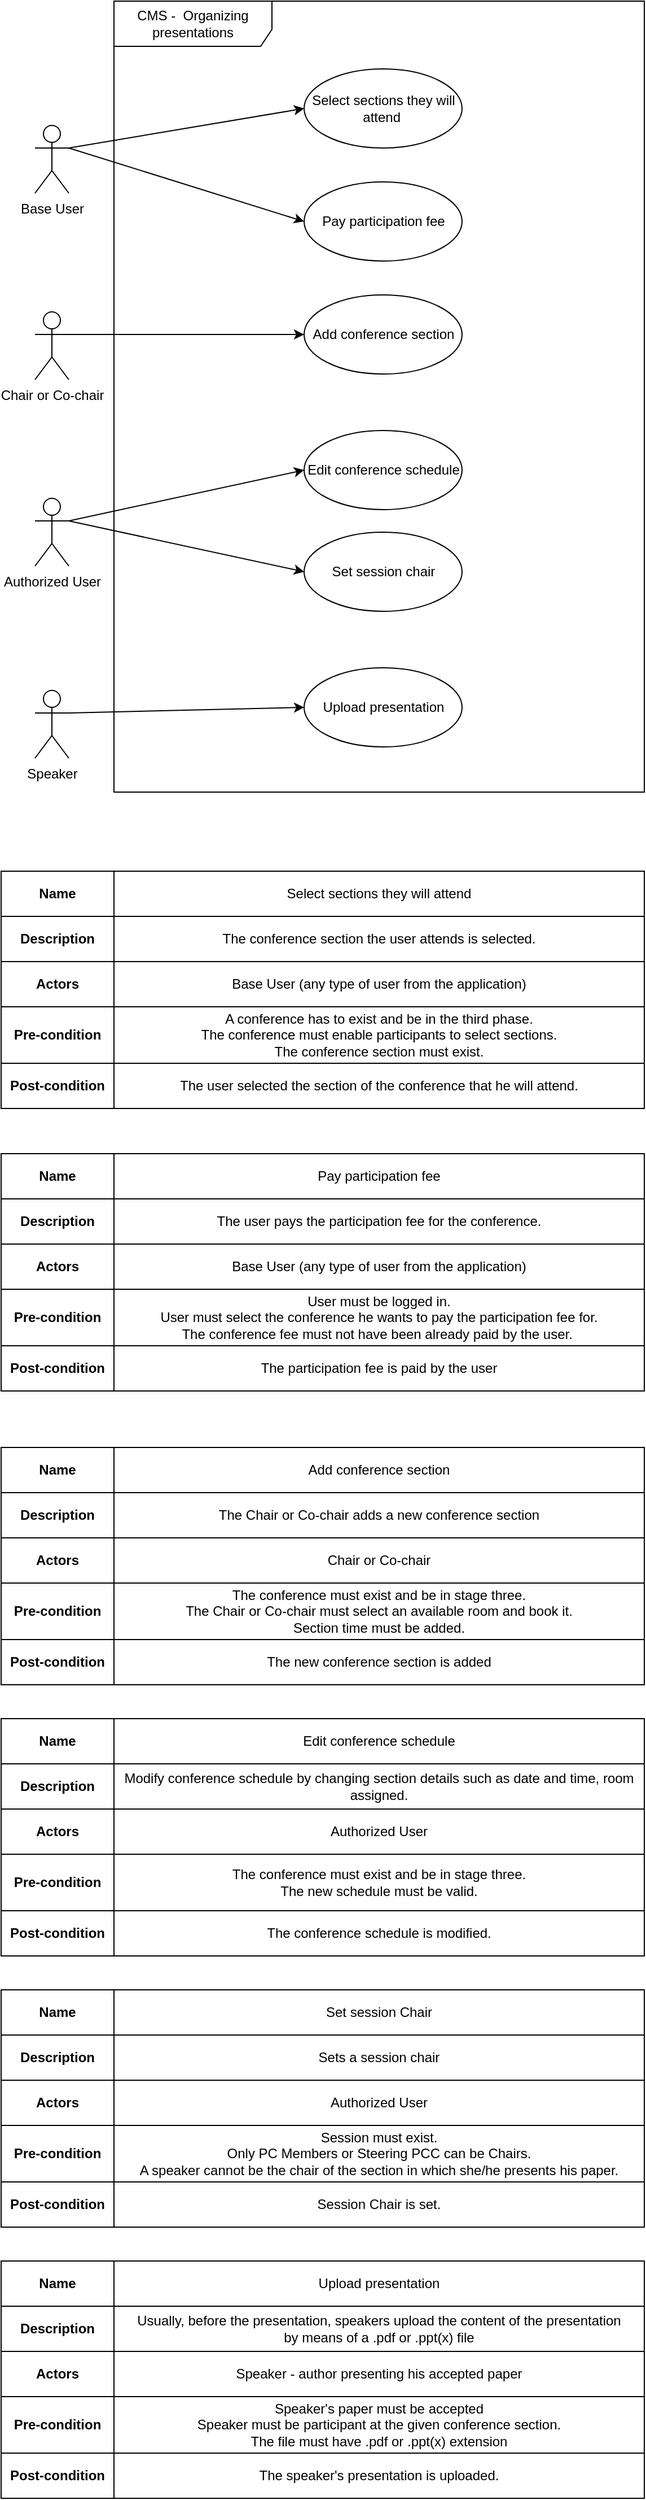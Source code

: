 <mxfile version="14.5.1" type="device"><diagram id="apaCJy_X6j8FmSxCzA0M" name="Page-1"><mxGraphModel dx="1186" dy="725" grid="1" gridSize="10" guides="1" tooltips="1" connect="1" arrows="1" fold="1" page="1" pageScale="1" pageWidth="827" pageHeight="1169" math="0" shadow="0"><root><mxCell id="0"/><mxCell id="1" parent="0"/><mxCell id="SudlK6vQpMLkBdywvfT6-1" value="CMS - &amp;nbsp;Organizing presentations" style="shape=umlFrame;whiteSpace=wrap;html=1;width=140;height=40;" parent="1" vertex="1"><mxGeometry x="120" y="30" width="470" height="700" as="geometry"/></mxCell><mxCell id="SudlK6vQpMLkBdywvfT6-2" value="Base User" style="shape=umlActor;verticalLabelPosition=bottom;verticalAlign=top;html=1;" parent="1" vertex="1"><mxGeometry x="50" y="140" width="30" height="60" as="geometry"/></mxCell><mxCell id="SudlK6vQpMLkBdywvfT6-3" value="Chair or Co-chair" style="shape=umlActor;verticalLabelPosition=bottom;verticalAlign=top;html=1;" parent="1" vertex="1"><mxGeometry x="50" y="305" width="30" height="60" as="geometry"/></mxCell><mxCell id="SudlK6vQpMLkBdywvfT6-4" value="Authorized User" style="shape=umlActor;verticalLabelPosition=bottom;verticalAlign=top;html=1;" parent="1" vertex="1"><mxGeometry x="50" y="470" width="30" height="60" as="geometry"/></mxCell><mxCell id="SudlK6vQpMLkBdywvfT6-5" value="Speaker" style="shape=umlActor;verticalLabelPosition=bottom;verticalAlign=top;html=1;" parent="1" vertex="1"><mxGeometry x="50" y="640" width="30" height="60" as="geometry"/></mxCell><mxCell id="SudlK6vQpMLkBdywvfT6-7" value="Select sections they will attend&amp;nbsp;" style="ellipse;whiteSpace=wrap;html=1;fillColor=#FFFFFF;strokeColor=#000000;" parent="1" vertex="1"><mxGeometry x="288.5" y="90" width="140" height="70" as="geometry"/></mxCell><mxCell id="SudlK6vQpMLkBdywvfT6-8" value="Pay participation fee" style="ellipse;whiteSpace=wrap;html=1;fillColor=#FFFFFF;strokeColor=#000000;" parent="1" vertex="1"><mxGeometry x="288.5" y="190" width="140" height="70" as="geometry"/></mxCell><mxCell id="SudlK6vQpMLkBdywvfT6-10" value="Add conference section" style="ellipse;whiteSpace=wrap;html=1;fillColor=#FFFFFF;strokeColor=#000000;" parent="1" vertex="1"><mxGeometry x="288.5" y="290" width="140" height="70" as="geometry"/></mxCell><mxCell id="SudlK6vQpMLkBdywvfT6-11" value="Edit conference schedule" style="ellipse;whiteSpace=wrap;html=1;fillColor=#FFFFFF;strokeColor=#000000;" parent="1" vertex="1"><mxGeometry x="288.5" y="410" width="140" height="70" as="geometry"/></mxCell><mxCell id="SudlK6vQpMLkBdywvfT6-13" value="Set session chair" style="ellipse;whiteSpace=wrap;html=1;fillColor=#FFFFFF;strokeColor=#000000;" parent="1" vertex="1"><mxGeometry x="288.5" y="500" width="140" height="70" as="geometry"/></mxCell><mxCell id="SudlK6vQpMLkBdywvfT6-14" value="Upload presentation" style="ellipse;whiteSpace=wrap;html=1;fillColor=#FFFFFF;strokeColor=#000000;" parent="1" vertex="1"><mxGeometry x="288.5" y="620" width="140" height="70" as="geometry"/></mxCell><mxCell id="SudlK6vQpMLkBdywvfT6-92" value="" style="endArrow=classic;html=1;exitX=1;exitY=0.333;exitDx=0;exitDy=0;exitPerimeter=0;entryX=0;entryY=0.5;entryDx=0;entryDy=0;" parent="1" source="SudlK6vQpMLkBdywvfT6-2" target="SudlK6vQpMLkBdywvfT6-7" edge="1"><mxGeometry width="50" height="50" relative="1" as="geometry"><mxPoint x="140" y="170" as="sourcePoint"/><mxPoint x="190" y="120" as="targetPoint"/></mxGeometry></mxCell><mxCell id="SudlK6vQpMLkBdywvfT6-93" value="" style="endArrow=classic;html=1;entryX=0;entryY=0.5;entryDx=0;entryDy=0;exitX=1;exitY=0.333;exitDx=0;exitDy=0;exitPerimeter=0;" parent="1" source="SudlK6vQpMLkBdywvfT6-2" target="SudlK6vQpMLkBdywvfT6-8" edge="1"><mxGeometry width="50" height="50" relative="1" as="geometry"><mxPoint x="80" y="160" as="sourcePoint"/><mxPoint x="200" y="130" as="targetPoint"/></mxGeometry></mxCell><mxCell id="SudlK6vQpMLkBdywvfT6-94" value="" style="endArrow=classic;html=1;entryX=0;entryY=0.5;entryDx=0;entryDy=0;exitX=1;exitY=0.333;exitDx=0;exitDy=0;exitPerimeter=0;" parent="1" source="SudlK6vQpMLkBdywvfT6-3" target="SudlK6vQpMLkBdywvfT6-10" edge="1"><mxGeometry width="50" height="50" relative="1" as="geometry"><mxPoint x="120" y="290" as="sourcePoint"/><mxPoint x="230" y="345" as="targetPoint"/></mxGeometry></mxCell><mxCell id="SudlK6vQpMLkBdywvfT6-95" value="" style="endArrow=classic;html=1;entryX=0;entryY=0.5;entryDx=0;entryDy=0;exitX=1;exitY=0.333;exitDx=0;exitDy=0;exitPerimeter=0;" parent="1" source="SudlK6vQpMLkBdywvfT6-4" target="SudlK6vQpMLkBdywvfT6-11" edge="1"><mxGeometry width="50" height="50" relative="1" as="geometry"><mxPoint x="100" y="180" as="sourcePoint"/><mxPoint x="210" y="235" as="targetPoint"/></mxGeometry></mxCell><mxCell id="SudlK6vQpMLkBdywvfT6-96" value="" style="endArrow=classic;html=1;entryX=0;entryY=0.5;entryDx=0;entryDy=0;exitX=1;exitY=0.333;exitDx=0;exitDy=0;exitPerimeter=0;" parent="1" source="SudlK6vQpMLkBdywvfT6-4" target="SudlK6vQpMLkBdywvfT6-13" edge="1"><mxGeometry width="50" height="50" relative="1" as="geometry"><mxPoint x="110" y="190" as="sourcePoint"/><mxPoint x="220" y="245" as="targetPoint"/></mxGeometry></mxCell><mxCell id="SudlK6vQpMLkBdywvfT6-97" value="" style="endArrow=classic;html=1;entryX=0;entryY=0.5;entryDx=0;entryDy=0;exitX=1;exitY=0.333;exitDx=0;exitDy=0;exitPerimeter=0;" parent="1" source="SudlK6vQpMLkBdywvfT6-5" target="SudlK6vQpMLkBdywvfT6-14" edge="1"><mxGeometry width="50" height="50" relative="1" as="geometry"><mxPoint x="120" y="200" as="sourcePoint"/><mxPoint x="230" y="255" as="targetPoint"/></mxGeometry></mxCell><mxCell id="SudlK6vQpMLkBdywvfT6-98" value="" style="shape=table;html=1;whiteSpace=wrap;startSize=0;container=1;collapsible=0;childLayout=tableLayout;" parent="1" vertex="1"><mxGeometry x="20" y="800" width="570" height="210" as="geometry"/></mxCell><mxCell id="SudlK6vQpMLkBdywvfT6-99" value="" style="shape=partialRectangle;html=1;whiteSpace=wrap;collapsible=0;dropTarget=0;pointerEvents=0;fillColor=none;top=0;left=0;bottom=0;right=0;points=[[0,0.5],[1,0.5]];portConstraint=eastwest;" parent="SudlK6vQpMLkBdywvfT6-98" vertex="1"><mxGeometry width="570" height="40" as="geometry"/></mxCell><mxCell id="SudlK6vQpMLkBdywvfT6-100" value="&lt;b&gt;Name&lt;/b&gt;" style="shape=partialRectangle;html=1;whiteSpace=wrap;connectable=0;overflow=hidden;fillColor=none;top=0;left=0;bottom=0;right=0;" parent="SudlK6vQpMLkBdywvfT6-99" vertex="1"><mxGeometry width="100" height="40" as="geometry"/></mxCell><mxCell id="SudlK6vQpMLkBdywvfT6-101" value="Select sections they will attend" style="shape=partialRectangle;html=1;whiteSpace=wrap;connectable=0;overflow=hidden;fillColor=none;top=0;left=0;bottom=0;right=0;" parent="SudlK6vQpMLkBdywvfT6-99" vertex="1"><mxGeometry x="100" width="470" height="40" as="geometry"/></mxCell><mxCell id="SudlK6vQpMLkBdywvfT6-102" value="" style="shape=partialRectangle;html=1;whiteSpace=wrap;collapsible=0;dropTarget=0;pointerEvents=0;fillColor=none;top=0;left=0;bottom=0;right=0;points=[[0,0.5],[1,0.5]];portConstraint=eastwest;" parent="SudlK6vQpMLkBdywvfT6-98" vertex="1"><mxGeometry y="40" width="570" height="40" as="geometry"/></mxCell><mxCell id="SudlK6vQpMLkBdywvfT6-103" value="&lt;b&gt;Description&lt;/b&gt;" style="shape=partialRectangle;html=1;whiteSpace=wrap;connectable=0;overflow=hidden;fillColor=none;top=0;left=0;bottom=0;right=0;" parent="SudlK6vQpMLkBdywvfT6-102" vertex="1"><mxGeometry width="100" height="40" as="geometry"/></mxCell><mxCell id="SudlK6vQpMLkBdywvfT6-104" value="The conference section the user attends is selected." style="shape=partialRectangle;html=1;whiteSpace=wrap;connectable=0;overflow=hidden;fillColor=none;top=0;left=0;bottom=0;right=0;" parent="SudlK6vQpMLkBdywvfT6-102" vertex="1"><mxGeometry x="100" width="470" height="40" as="geometry"/></mxCell><mxCell id="SudlK6vQpMLkBdywvfT6-105" value="" style="shape=partialRectangle;html=1;whiteSpace=wrap;collapsible=0;dropTarget=0;pointerEvents=0;fillColor=none;top=0;left=0;bottom=0;right=0;points=[[0,0.5],[1,0.5]];portConstraint=eastwest;" parent="SudlK6vQpMLkBdywvfT6-98" vertex="1"><mxGeometry y="80" width="570" height="40" as="geometry"/></mxCell><mxCell id="SudlK6vQpMLkBdywvfT6-106" value="&lt;b&gt;Actors&lt;/b&gt;" style="shape=partialRectangle;html=1;whiteSpace=wrap;connectable=0;overflow=hidden;fillColor=none;top=0;left=0;bottom=0;right=0;" parent="SudlK6vQpMLkBdywvfT6-105" vertex="1"><mxGeometry width="100" height="40" as="geometry"/></mxCell><mxCell id="SudlK6vQpMLkBdywvfT6-107" value="Base User (any type of user from the application)" style="shape=partialRectangle;html=1;whiteSpace=wrap;connectable=0;overflow=hidden;fillColor=none;top=0;left=0;bottom=0;right=0;" parent="SudlK6vQpMLkBdywvfT6-105" vertex="1"><mxGeometry x="100" width="470" height="40" as="geometry"/></mxCell><mxCell id="SudlK6vQpMLkBdywvfT6-108" value="" style="shape=partialRectangle;html=1;whiteSpace=wrap;collapsible=0;dropTarget=0;pointerEvents=0;fillColor=none;top=0;left=0;bottom=0;right=0;points=[[0,0.5],[1,0.5]];portConstraint=eastwest;" parent="SudlK6vQpMLkBdywvfT6-98" vertex="1"><mxGeometry y="120" width="570" height="50" as="geometry"/></mxCell><mxCell id="SudlK6vQpMLkBdywvfT6-109" value="&lt;b&gt;Pre-condition&lt;/b&gt;" style="shape=partialRectangle;html=1;whiteSpace=wrap;connectable=0;overflow=hidden;fillColor=none;top=0;left=0;bottom=0;right=0;" parent="SudlK6vQpMLkBdywvfT6-108" vertex="1"><mxGeometry width="100" height="50" as="geometry"/></mxCell><mxCell id="SudlK6vQpMLkBdywvfT6-110" value="A conference has to exist and be in the third phase.&lt;br&gt;The conference must enable participants to select sections.&lt;br&gt;The conference section must exist." style="shape=partialRectangle;html=1;whiteSpace=wrap;connectable=0;overflow=hidden;fillColor=none;top=0;left=0;bottom=0;right=0;" parent="SudlK6vQpMLkBdywvfT6-108" vertex="1"><mxGeometry x="100" width="470" height="50" as="geometry"/></mxCell><mxCell id="SudlK6vQpMLkBdywvfT6-111" value="" style="shape=partialRectangle;html=1;whiteSpace=wrap;collapsible=0;dropTarget=0;pointerEvents=0;fillColor=none;top=0;left=0;bottom=0;right=0;points=[[0,0.5],[1,0.5]];portConstraint=eastwest;" parent="SudlK6vQpMLkBdywvfT6-98" vertex="1"><mxGeometry y="170" width="570" height="40" as="geometry"/></mxCell><mxCell id="SudlK6vQpMLkBdywvfT6-112" value="&lt;b&gt;Post-condition&lt;/b&gt;" style="shape=partialRectangle;html=1;whiteSpace=wrap;connectable=0;overflow=hidden;fillColor=none;top=0;left=0;bottom=0;right=0;" parent="SudlK6vQpMLkBdywvfT6-111" vertex="1"><mxGeometry width="100" height="40" as="geometry"/></mxCell><mxCell id="SudlK6vQpMLkBdywvfT6-113" value="The user selected the section of the conference that he will attend." style="shape=partialRectangle;html=1;whiteSpace=wrap;connectable=0;overflow=hidden;fillColor=none;top=0;left=0;bottom=0;right=0;" parent="SudlK6vQpMLkBdywvfT6-111" vertex="1"><mxGeometry x="100" width="470" height="40" as="geometry"/></mxCell><mxCell id="SudlK6vQpMLkBdywvfT6-114" value="" style="shape=table;html=1;whiteSpace=wrap;startSize=0;container=1;collapsible=0;childLayout=tableLayout;" parent="1" vertex="1"><mxGeometry x="20" y="1050" width="570" height="210" as="geometry"/></mxCell><mxCell id="SudlK6vQpMLkBdywvfT6-115" value="" style="shape=partialRectangle;html=1;whiteSpace=wrap;collapsible=0;dropTarget=0;pointerEvents=0;fillColor=none;top=0;left=0;bottom=0;right=0;points=[[0,0.5],[1,0.5]];portConstraint=eastwest;" parent="SudlK6vQpMLkBdywvfT6-114" vertex="1"><mxGeometry width="570" height="40" as="geometry"/></mxCell><mxCell id="SudlK6vQpMLkBdywvfT6-116" value="&lt;b&gt;Name&lt;/b&gt;" style="shape=partialRectangle;html=1;whiteSpace=wrap;connectable=0;overflow=hidden;fillColor=none;top=0;left=0;bottom=0;right=0;" parent="SudlK6vQpMLkBdywvfT6-115" vertex="1"><mxGeometry width="100" height="40" as="geometry"/></mxCell><mxCell id="SudlK6vQpMLkBdywvfT6-117" value="Pay participation fee" style="shape=partialRectangle;html=1;whiteSpace=wrap;connectable=0;overflow=hidden;fillColor=none;top=0;left=0;bottom=0;right=0;" parent="SudlK6vQpMLkBdywvfT6-115" vertex="1"><mxGeometry x="100" width="470" height="40" as="geometry"/></mxCell><mxCell id="SudlK6vQpMLkBdywvfT6-118" value="" style="shape=partialRectangle;html=1;whiteSpace=wrap;collapsible=0;dropTarget=0;pointerEvents=0;fillColor=none;top=0;left=0;bottom=0;right=0;points=[[0,0.5],[1,0.5]];portConstraint=eastwest;" parent="SudlK6vQpMLkBdywvfT6-114" vertex="1"><mxGeometry y="40" width="570" height="40" as="geometry"/></mxCell><mxCell id="SudlK6vQpMLkBdywvfT6-119" value="&lt;b&gt;Description&lt;/b&gt;" style="shape=partialRectangle;html=1;whiteSpace=wrap;connectable=0;overflow=hidden;fillColor=none;top=0;left=0;bottom=0;right=0;" parent="SudlK6vQpMLkBdywvfT6-118" vertex="1"><mxGeometry width="100" height="40" as="geometry"/></mxCell><mxCell id="SudlK6vQpMLkBdywvfT6-120" value="The user pays the participation fee for the conference." style="shape=partialRectangle;html=1;whiteSpace=wrap;connectable=0;overflow=hidden;fillColor=none;top=0;left=0;bottom=0;right=0;" parent="SudlK6vQpMLkBdywvfT6-118" vertex="1"><mxGeometry x="100" width="470" height="40" as="geometry"/></mxCell><mxCell id="SudlK6vQpMLkBdywvfT6-121" value="" style="shape=partialRectangle;html=1;whiteSpace=wrap;collapsible=0;dropTarget=0;pointerEvents=0;fillColor=none;top=0;left=0;bottom=0;right=0;points=[[0,0.5],[1,0.5]];portConstraint=eastwest;" parent="SudlK6vQpMLkBdywvfT6-114" vertex="1"><mxGeometry y="80" width="570" height="40" as="geometry"/></mxCell><mxCell id="SudlK6vQpMLkBdywvfT6-122" value="&lt;b&gt;Actors&lt;/b&gt;" style="shape=partialRectangle;html=1;whiteSpace=wrap;connectable=0;overflow=hidden;fillColor=none;top=0;left=0;bottom=0;right=0;" parent="SudlK6vQpMLkBdywvfT6-121" vertex="1"><mxGeometry width="100" height="40" as="geometry"/></mxCell><mxCell id="SudlK6vQpMLkBdywvfT6-123" value="Base User (any type of user from the application)" style="shape=partialRectangle;html=1;whiteSpace=wrap;connectable=0;overflow=hidden;fillColor=none;top=0;left=0;bottom=0;right=0;" parent="SudlK6vQpMLkBdywvfT6-121" vertex="1"><mxGeometry x="100" width="470" height="40" as="geometry"/></mxCell><mxCell id="SudlK6vQpMLkBdywvfT6-124" value="" style="shape=partialRectangle;html=1;whiteSpace=wrap;collapsible=0;dropTarget=0;pointerEvents=0;fillColor=none;top=0;left=0;bottom=0;right=0;points=[[0,0.5],[1,0.5]];portConstraint=eastwest;" parent="SudlK6vQpMLkBdywvfT6-114" vertex="1"><mxGeometry y="120" width="570" height="50" as="geometry"/></mxCell><mxCell id="SudlK6vQpMLkBdywvfT6-125" value="&lt;b&gt;Pre-condition&lt;/b&gt;" style="shape=partialRectangle;html=1;whiteSpace=wrap;connectable=0;overflow=hidden;fillColor=none;top=0;left=0;bottom=0;right=0;" parent="SudlK6vQpMLkBdywvfT6-124" vertex="1"><mxGeometry width="100" height="50" as="geometry"/></mxCell><mxCell id="SudlK6vQpMLkBdywvfT6-126" value="User must be logged in.&lt;br&gt;User must select the conference he wants to pay the participation fee for.&lt;br&gt;The conference fee must not have been already paid by the user.&amp;nbsp;" style="shape=partialRectangle;html=1;whiteSpace=wrap;connectable=0;overflow=hidden;fillColor=none;top=0;left=0;bottom=0;right=0;" parent="SudlK6vQpMLkBdywvfT6-124" vertex="1"><mxGeometry x="100" width="470" height="50" as="geometry"/></mxCell><mxCell id="SudlK6vQpMLkBdywvfT6-127" value="" style="shape=partialRectangle;html=1;whiteSpace=wrap;collapsible=0;dropTarget=0;pointerEvents=0;fillColor=none;top=0;left=0;bottom=0;right=0;points=[[0,0.5],[1,0.5]];portConstraint=eastwest;" parent="SudlK6vQpMLkBdywvfT6-114" vertex="1"><mxGeometry y="170" width="570" height="40" as="geometry"/></mxCell><mxCell id="SudlK6vQpMLkBdywvfT6-128" value="&lt;b&gt;Post-condition&lt;/b&gt;" style="shape=partialRectangle;html=1;whiteSpace=wrap;connectable=0;overflow=hidden;fillColor=none;top=0;left=0;bottom=0;right=0;" parent="SudlK6vQpMLkBdywvfT6-127" vertex="1"><mxGeometry width="100" height="40" as="geometry"/></mxCell><mxCell id="SudlK6vQpMLkBdywvfT6-129" value="The participation fee is paid by the user" style="shape=partialRectangle;html=1;whiteSpace=wrap;connectable=0;overflow=hidden;fillColor=none;top=0;left=0;bottom=0;right=0;" parent="SudlK6vQpMLkBdywvfT6-127" vertex="1"><mxGeometry x="100" width="470" height="40" as="geometry"/></mxCell><mxCell id="SudlK6vQpMLkBdywvfT6-130" value="" style="shape=table;html=1;whiteSpace=wrap;startSize=0;container=1;collapsible=0;childLayout=tableLayout;" parent="1" vertex="1"><mxGeometry x="20" y="1310" width="570" height="210" as="geometry"/></mxCell><mxCell id="SudlK6vQpMLkBdywvfT6-131" value="" style="shape=partialRectangle;html=1;whiteSpace=wrap;collapsible=0;dropTarget=0;pointerEvents=0;fillColor=none;top=0;left=0;bottom=0;right=0;points=[[0,0.5],[1,0.5]];portConstraint=eastwest;" parent="SudlK6vQpMLkBdywvfT6-130" vertex="1"><mxGeometry width="570" height="40" as="geometry"/></mxCell><mxCell id="SudlK6vQpMLkBdywvfT6-132" value="&lt;b&gt;Name&lt;/b&gt;" style="shape=partialRectangle;html=1;whiteSpace=wrap;connectable=0;overflow=hidden;fillColor=none;top=0;left=0;bottom=0;right=0;" parent="SudlK6vQpMLkBdywvfT6-131" vertex="1"><mxGeometry width="100" height="40" as="geometry"/></mxCell><mxCell id="SudlK6vQpMLkBdywvfT6-133" value="Add conference section" style="shape=partialRectangle;html=1;whiteSpace=wrap;connectable=0;overflow=hidden;fillColor=none;top=0;left=0;bottom=0;right=0;" parent="SudlK6vQpMLkBdywvfT6-131" vertex="1"><mxGeometry x="100" width="470" height="40" as="geometry"/></mxCell><mxCell id="SudlK6vQpMLkBdywvfT6-134" value="" style="shape=partialRectangle;html=1;whiteSpace=wrap;collapsible=0;dropTarget=0;pointerEvents=0;fillColor=none;top=0;left=0;bottom=0;right=0;points=[[0,0.5],[1,0.5]];portConstraint=eastwest;" parent="SudlK6vQpMLkBdywvfT6-130" vertex="1"><mxGeometry y="40" width="570" height="40" as="geometry"/></mxCell><mxCell id="SudlK6vQpMLkBdywvfT6-135" value="&lt;b&gt;Description&lt;/b&gt;" style="shape=partialRectangle;html=1;whiteSpace=wrap;connectable=0;overflow=hidden;fillColor=none;top=0;left=0;bottom=0;right=0;" parent="SudlK6vQpMLkBdywvfT6-134" vertex="1"><mxGeometry width="100" height="40" as="geometry"/></mxCell><mxCell id="SudlK6vQpMLkBdywvfT6-136" value="The Chair or Co-chair adds a new conference section" style="shape=partialRectangle;html=1;whiteSpace=wrap;connectable=0;overflow=hidden;fillColor=none;top=0;left=0;bottom=0;right=0;" parent="SudlK6vQpMLkBdywvfT6-134" vertex="1"><mxGeometry x="100" width="470" height="40" as="geometry"/></mxCell><mxCell id="SudlK6vQpMLkBdywvfT6-137" value="" style="shape=partialRectangle;html=1;whiteSpace=wrap;collapsible=0;dropTarget=0;pointerEvents=0;fillColor=none;top=0;left=0;bottom=0;right=0;points=[[0,0.5],[1,0.5]];portConstraint=eastwest;" parent="SudlK6vQpMLkBdywvfT6-130" vertex="1"><mxGeometry y="80" width="570" height="40" as="geometry"/></mxCell><mxCell id="SudlK6vQpMLkBdywvfT6-138" value="&lt;b&gt;Actors&lt;/b&gt;" style="shape=partialRectangle;html=1;whiteSpace=wrap;connectable=0;overflow=hidden;fillColor=none;top=0;left=0;bottom=0;right=0;" parent="SudlK6vQpMLkBdywvfT6-137" vertex="1"><mxGeometry width="100" height="40" as="geometry"/></mxCell><mxCell id="SudlK6vQpMLkBdywvfT6-139" value="Chair or Co-chair" style="shape=partialRectangle;html=1;whiteSpace=wrap;connectable=0;overflow=hidden;fillColor=none;top=0;left=0;bottom=0;right=0;" parent="SudlK6vQpMLkBdywvfT6-137" vertex="1"><mxGeometry x="100" width="470" height="40" as="geometry"/></mxCell><mxCell id="SudlK6vQpMLkBdywvfT6-140" value="" style="shape=partialRectangle;html=1;whiteSpace=wrap;collapsible=0;dropTarget=0;pointerEvents=0;fillColor=none;top=0;left=0;bottom=0;right=0;points=[[0,0.5],[1,0.5]];portConstraint=eastwest;" parent="SudlK6vQpMLkBdywvfT6-130" vertex="1"><mxGeometry y="120" width="570" height="50" as="geometry"/></mxCell><mxCell id="SudlK6vQpMLkBdywvfT6-141" value="&lt;b&gt;Pre-condition&lt;/b&gt;" style="shape=partialRectangle;html=1;whiteSpace=wrap;connectable=0;overflow=hidden;fillColor=none;top=0;left=0;bottom=0;right=0;" parent="SudlK6vQpMLkBdywvfT6-140" vertex="1"><mxGeometry width="100" height="50" as="geometry"/></mxCell><mxCell id="SudlK6vQpMLkBdywvfT6-142" value="The conference must exist and be in stage three.&lt;br&gt;The Chair or Co-chair must select an available room and book it.&lt;br&gt;Section time must be added." style="shape=partialRectangle;html=1;whiteSpace=wrap;connectable=0;overflow=hidden;fillColor=none;top=0;left=0;bottom=0;right=0;" parent="SudlK6vQpMLkBdywvfT6-140" vertex="1"><mxGeometry x="100" width="470" height="50" as="geometry"/></mxCell><mxCell id="SudlK6vQpMLkBdywvfT6-143" value="" style="shape=partialRectangle;html=1;whiteSpace=wrap;collapsible=0;dropTarget=0;pointerEvents=0;fillColor=none;top=0;left=0;bottom=0;right=0;points=[[0,0.5],[1,0.5]];portConstraint=eastwest;" parent="SudlK6vQpMLkBdywvfT6-130" vertex="1"><mxGeometry y="170" width="570" height="40" as="geometry"/></mxCell><mxCell id="SudlK6vQpMLkBdywvfT6-144" value="&lt;b&gt;Post-condition&lt;/b&gt;" style="shape=partialRectangle;html=1;whiteSpace=wrap;connectable=0;overflow=hidden;fillColor=none;top=0;left=0;bottom=0;right=0;" parent="SudlK6vQpMLkBdywvfT6-143" vertex="1"><mxGeometry width="100" height="40" as="geometry"/></mxCell><mxCell id="SudlK6vQpMLkBdywvfT6-145" value="The new conference section is added" style="shape=partialRectangle;html=1;whiteSpace=wrap;connectable=0;overflow=hidden;fillColor=none;top=0;left=0;bottom=0;right=0;" parent="SudlK6vQpMLkBdywvfT6-143" vertex="1"><mxGeometry x="100" width="470" height="40" as="geometry"/></mxCell><mxCell id="SudlK6vQpMLkBdywvfT6-162" value="" style="shape=table;html=1;whiteSpace=wrap;startSize=0;container=1;collapsible=0;childLayout=tableLayout;" parent="1" vertex="1"><mxGeometry x="20" y="1550" width="570" height="210" as="geometry"/></mxCell><mxCell id="SudlK6vQpMLkBdywvfT6-163" value="" style="shape=partialRectangle;html=1;whiteSpace=wrap;collapsible=0;dropTarget=0;pointerEvents=0;fillColor=none;top=0;left=0;bottom=0;right=0;points=[[0,0.5],[1,0.5]];portConstraint=eastwest;" parent="SudlK6vQpMLkBdywvfT6-162" vertex="1"><mxGeometry width="570" height="40" as="geometry"/></mxCell><mxCell id="SudlK6vQpMLkBdywvfT6-164" value="&lt;b&gt;Name&lt;/b&gt;" style="shape=partialRectangle;html=1;whiteSpace=wrap;connectable=0;overflow=hidden;fillColor=none;top=0;left=0;bottom=0;right=0;" parent="SudlK6vQpMLkBdywvfT6-163" vertex="1"><mxGeometry width="100" height="40" as="geometry"/></mxCell><mxCell id="SudlK6vQpMLkBdywvfT6-165" value="Edit conference schedule" style="shape=partialRectangle;html=1;whiteSpace=wrap;connectable=0;overflow=hidden;fillColor=none;top=0;left=0;bottom=0;right=0;" parent="SudlK6vQpMLkBdywvfT6-163" vertex="1"><mxGeometry x="100" width="470" height="40" as="geometry"/></mxCell><mxCell id="SudlK6vQpMLkBdywvfT6-166" value="" style="shape=partialRectangle;html=1;whiteSpace=wrap;collapsible=0;dropTarget=0;pointerEvents=0;fillColor=none;top=0;left=0;bottom=0;right=0;points=[[0,0.5],[1,0.5]];portConstraint=eastwest;" parent="SudlK6vQpMLkBdywvfT6-162" vertex="1"><mxGeometry y="40" width="570" height="40" as="geometry"/></mxCell><mxCell id="SudlK6vQpMLkBdywvfT6-167" value="&lt;b&gt;Description&lt;/b&gt;" style="shape=partialRectangle;html=1;whiteSpace=wrap;connectable=0;overflow=hidden;fillColor=none;top=0;left=0;bottom=0;right=0;" parent="SudlK6vQpMLkBdywvfT6-166" vertex="1"><mxGeometry width="100" height="40" as="geometry"/></mxCell><mxCell id="SudlK6vQpMLkBdywvfT6-168" value="Modify conference schedule by changing section details such as date and time, room assigned.&lt;span&gt;&lt;br&gt;&lt;/span&gt;" style="shape=partialRectangle;html=1;whiteSpace=wrap;connectable=0;overflow=hidden;fillColor=none;top=0;left=0;bottom=0;right=0;" parent="SudlK6vQpMLkBdywvfT6-166" vertex="1"><mxGeometry x="100" width="470" height="40" as="geometry"/></mxCell><mxCell id="SudlK6vQpMLkBdywvfT6-169" value="" style="shape=partialRectangle;html=1;whiteSpace=wrap;collapsible=0;dropTarget=0;pointerEvents=0;fillColor=none;top=0;left=0;bottom=0;right=0;points=[[0,0.5],[1,0.5]];portConstraint=eastwest;" parent="SudlK6vQpMLkBdywvfT6-162" vertex="1"><mxGeometry y="80" width="570" height="40" as="geometry"/></mxCell><mxCell id="SudlK6vQpMLkBdywvfT6-170" value="&lt;b&gt;Actors&lt;/b&gt;" style="shape=partialRectangle;html=1;whiteSpace=wrap;connectable=0;overflow=hidden;fillColor=none;top=0;left=0;bottom=0;right=0;" parent="SudlK6vQpMLkBdywvfT6-169" vertex="1"><mxGeometry width="100" height="40" as="geometry"/></mxCell><mxCell id="SudlK6vQpMLkBdywvfT6-171" value="Authorized User" style="shape=partialRectangle;html=1;whiteSpace=wrap;connectable=0;overflow=hidden;fillColor=none;top=0;left=0;bottom=0;right=0;" parent="SudlK6vQpMLkBdywvfT6-169" vertex="1"><mxGeometry x="100" width="470" height="40" as="geometry"/></mxCell><mxCell id="SudlK6vQpMLkBdywvfT6-172" value="" style="shape=partialRectangle;html=1;whiteSpace=wrap;collapsible=0;dropTarget=0;pointerEvents=0;fillColor=none;top=0;left=0;bottom=0;right=0;points=[[0,0.5],[1,0.5]];portConstraint=eastwest;" parent="SudlK6vQpMLkBdywvfT6-162" vertex="1"><mxGeometry y="120" width="570" height="50" as="geometry"/></mxCell><mxCell id="SudlK6vQpMLkBdywvfT6-173" value="&lt;b&gt;Pre-condition&lt;/b&gt;" style="shape=partialRectangle;html=1;whiteSpace=wrap;connectable=0;overflow=hidden;fillColor=none;top=0;left=0;bottom=0;right=0;" parent="SudlK6vQpMLkBdywvfT6-172" vertex="1"><mxGeometry width="100" height="50" as="geometry"/></mxCell><mxCell id="SudlK6vQpMLkBdywvfT6-174" value="The conference must exist and be in stage three.&lt;br&gt;The new schedule must be valid." style="shape=partialRectangle;html=1;whiteSpace=wrap;connectable=0;overflow=hidden;fillColor=none;top=0;left=0;bottom=0;right=0;" parent="SudlK6vQpMLkBdywvfT6-172" vertex="1"><mxGeometry x="100" width="470" height="50" as="geometry"/></mxCell><mxCell id="SudlK6vQpMLkBdywvfT6-175" value="" style="shape=partialRectangle;html=1;whiteSpace=wrap;collapsible=0;dropTarget=0;pointerEvents=0;fillColor=none;top=0;left=0;bottom=0;right=0;points=[[0,0.5],[1,0.5]];portConstraint=eastwest;" parent="SudlK6vQpMLkBdywvfT6-162" vertex="1"><mxGeometry y="170" width="570" height="40" as="geometry"/></mxCell><mxCell id="SudlK6vQpMLkBdywvfT6-176" value="&lt;b&gt;Post-condition&lt;/b&gt;" style="shape=partialRectangle;html=1;whiteSpace=wrap;connectable=0;overflow=hidden;fillColor=none;top=0;left=0;bottom=0;right=0;" parent="SudlK6vQpMLkBdywvfT6-175" vertex="1"><mxGeometry width="100" height="40" as="geometry"/></mxCell><mxCell id="SudlK6vQpMLkBdywvfT6-177" value="The conference schedule is modified." style="shape=partialRectangle;html=1;whiteSpace=wrap;connectable=0;overflow=hidden;fillColor=none;top=0;left=0;bottom=0;right=0;" parent="SudlK6vQpMLkBdywvfT6-175" vertex="1"><mxGeometry x="100" width="470" height="40" as="geometry"/></mxCell><mxCell id="SudlK6vQpMLkBdywvfT6-178" value="" style="shape=table;html=1;whiteSpace=wrap;startSize=0;container=1;collapsible=0;childLayout=tableLayout;" parent="1" vertex="1"><mxGeometry x="20" y="1790" width="570" height="210" as="geometry"/></mxCell><mxCell id="SudlK6vQpMLkBdywvfT6-179" value="" style="shape=partialRectangle;html=1;whiteSpace=wrap;collapsible=0;dropTarget=0;pointerEvents=0;fillColor=none;top=0;left=0;bottom=0;right=0;points=[[0,0.5],[1,0.5]];portConstraint=eastwest;" parent="SudlK6vQpMLkBdywvfT6-178" vertex="1"><mxGeometry width="570" height="40" as="geometry"/></mxCell><mxCell id="SudlK6vQpMLkBdywvfT6-180" value="&lt;b&gt;Name&lt;/b&gt;" style="shape=partialRectangle;html=1;whiteSpace=wrap;connectable=0;overflow=hidden;fillColor=none;top=0;left=0;bottom=0;right=0;" parent="SudlK6vQpMLkBdywvfT6-179" vertex="1"><mxGeometry width="100" height="40" as="geometry"/></mxCell><mxCell id="SudlK6vQpMLkBdywvfT6-181" value="Set session Chair" style="shape=partialRectangle;html=1;whiteSpace=wrap;connectable=0;overflow=hidden;fillColor=none;top=0;left=0;bottom=0;right=0;" parent="SudlK6vQpMLkBdywvfT6-179" vertex="1"><mxGeometry x="100" width="470" height="40" as="geometry"/></mxCell><mxCell id="SudlK6vQpMLkBdywvfT6-182" value="" style="shape=partialRectangle;html=1;whiteSpace=wrap;collapsible=0;dropTarget=0;pointerEvents=0;fillColor=none;top=0;left=0;bottom=0;right=0;points=[[0,0.5],[1,0.5]];portConstraint=eastwest;" parent="SudlK6vQpMLkBdywvfT6-178" vertex="1"><mxGeometry y="40" width="570" height="40" as="geometry"/></mxCell><mxCell id="SudlK6vQpMLkBdywvfT6-183" value="&lt;b&gt;Description&lt;/b&gt;" style="shape=partialRectangle;html=1;whiteSpace=wrap;connectable=0;overflow=hidden;fillColor=none;top=0;left=0;bottom=0;right=0;" parent="SudlK6vQpMLkBdywvfT6-182" vertex="1"><mxGeometry width="100" height="40" as="geometry"/></mxCell><mxCell id="SudlK6vQpMLkBdywvfT6-184" value="Sets a session chair" style="shape=partialRectangle;html=1;whiteSpace=wrap;connectable=0;overflow=hidden;fillColor=none;top=0;left=0;bottom=0;right=0;" parent="SudlK6vQpMLkBdywvfT6-182" vertex="1"><mxGeometry x="100" width="470" height="40" as="geometry"/></mxCell><mxCell id="SudlK6vQpMLkBdywvfT6-185" value="" style="shape=partialRectangle;html=1;whiteSpace=wrap;collapsible=0;dropTarget=0;pointerEvents=0;fillColor=none;top=0;left=0;bottom=0;right=0;points=[[0,0.5],[1,0.5]];portConstraint=eastwest;" parent="SudlK6vQpMLkBdywvfT6-178" vertex="1"><mxGeometry y="80" width="570" height="40" as="geometry"/></mxCell><mxCell id="SudlK6vQpMLkBdywvfT6-186" value="&lt;b&gt;Actors&lt;/b&gt;" style="shape=partialRectangle;html=1;whiteSpace=wrap;connectable=0;overflow=hidden;fillColor=none;top=0;left=0;bottom=0;right=0;" parent="SudlK6vQpMLkBdywvfT6-185" vertex="1"><mxGeometry width="100" height="40" as="geometry"/></mxCell><mxCell id="SudlK6vQpMLkBdywvfT6-187" value="Authorized User" style="shape=partialRectangle;html=1;whiteSpace=wrap;connectable=0;overflow=hidden;fillColor=none;top=0;left=0;bottom=0;right=0;" parent="SudlK6vQpMLkBdywvfT6-185" vertex="1"><mxGeometry x="100" width="470" height="40" as="geometry"/></mxCell><mxCell id="SudlK6vQpMLkBdywvfT6-188" value="" style="shape=partialRectangle;html=1;whiteSpace=wrap;collapsible=0;dropTarget=0;pointerEvents=0;fillColor=none;top=0;left=0;bottom=0;right=0;points=[[0,0.5],[1,0.5]];portConstraint=eastwest;" parent="SudlK6vQpMLkBdywvfT6-178" vertex="1"><mxGeometry y="120" width="570" height="50" as="geometry"/></mxCell><mxCell id="SudlK6vQpMLkBdywvfT6-189" value="&lt;b&gt;Pre-condition&lt;/b&gt;" style="shape=partialRectangle;html=1;whiteSpace=wrap;connectable=0;overflow=hidden;fillColor=none;top=0;left=0;bottom=0;right=0;" parent="SudlK6vQpMLkBdywvfT6-188" vertex="1"><mxGeometry width="100" height="50" as="geometry"/></mxCell><mxCell id="SudlK6vQpMLkBdywvfT6-190" value="Session must exist.&lt;br&gt;&lt;div&gt;Only PC Members or Steering&amp;nbsp;&lt;span&gt;PCC can be Chairs.&lt;/span&gt;&lt;/div&gt;&lt;div&gt;&lt;span&gt;&lt;div&gt;A speaker cannot be the chair of the section in which&amp;nbsp;&lt;span&gt;she/he presents his paper.&lt;/span&gt;&lt;/div&gt;&lt;/span&gt;&lt;/div&gt;" style="shape=partialRectangle;html=1;whiteSpace=wrap;connectable=0;overflow=hidden;fillColor=none;top=0;left=0;bottom=0;right=0;" parent="SudlK6vQpMLkBdywvfT6-188" vertex="1"><mxGeometry x="100" width="470" height="50" as="geometry"/></mxCell><mxCell id="SudlK6vQpMLkBdywvfT6-191" value="" style="shape=partialRectangle;html=1;whiteSpace=wrap;collapsible=0;dropTarget=0;pointerEvents=0;fillColor=none;top=0;left=0;bottom=0;right=0;points=[[0,0.5],[1,0.5]];portConstraint=eastwest;" parent="SudlK6vQpMLkBdywvfT6-178" vertex="1"><mxGeometry y="170" width="570" height="40" as="geometry"/></mxCell><mxCell id="SudlK6vQpMLkBdywvfT6-192" value="&lt;b&gt;Post-condition&lt;/b&gt;" style="shape=partialRectangle;html=1;whiteSpace=wrap;connectable=0;overflow=hidden;fillColor=none;top=0;left=0;bottom=0;right=0;" parent="SudlK6vQpMLkBdywvfT6-191" vertex="1"><mxGeometry width="100" height="40" as="geometry"/></mxCell><mxCell id="SudlK6vQpMLkBdywvfT6-193" value="Session Chair is set." style="shape=partialRectangle;html=1;whiteSpace=wrap;connectable=0;overflow=hidden;fillColor=none;top=0;left=0;bottom=0;right=0;" parent="SudlK6vQpMLkBdywvfT6-191" vertex="1"><mxGeometry x="100" width="470" height="40" as="geometry"/></mxCell><mxCell id="SudlK6vQpMLkBdywvfT6-194" value="" style="shape=table;html=1;whiteSpace=wrap;startSize=0;container=1;collapsible=0;childLayout=tableLayout;" parent="1" vertex="1"><mxGeometry x="20" y="2030" width="570" height="210" as="geometry"/></mxCell><mxCell id="SudlK6vQpMLkBdywvfT6-195" value="" style="shape=partialRectangle;html=1;whiteSpace=wrap;collapsible=0;dropTarget=0;pointerEvents=0;fillColor=none;top=0;left=0;bottom=0;right=0;points=[[0,0.5],[1,0.5]];portConstraint=eastwest;" parent="SudlK6vQpMLkBdywvfT6-194" vertex="1"><mxGeometry width="570" height="40" as="geometry"/></mxCell><mxCell id="SudlK6vQpMLkBdywvfT6-196" value="&lt;b&gt;Name&lt;/b&gt;" style="shape=partialRectangle;html=1;whiteSpace=wrap;connectable=0;overflow=hidden;fillColor=none;top=0;left=0;bottom=0;right=0;" parent="SudlK6vQpMLkBdywvfT6-195" vertex="1"><mxGeometry width="100" height="40" as="geometry"/></mxCell><mxCell id="SudlK6vQpMLkBdywvfT6-197" value="Upload presentation" style="shape=partialRectangle;html=1;whiteSpace=wrap;connectable=0;overflow=hidden;fillColor=none;top=0;left=0;bottom=0;right=0;" parent="SudlK6vQpMLkBdywvfT6-195" vertex="1"><mxGeometry x="100" width="470" height="40" as="geometry"/></mxCell><mxCell id="SudlK6vQpMLkBdywvfT6-198" value="" style="shape=partialRectangle;html=1;whiteSpace=wrap;collapsible=0;dropTarget=0;pointerEvents=0;fillColor=none;top=0;left=0;bottom=0;right=0;points=[[0,0.5],[1,0.5]];portConstraint=eastwest;" parent="SudlK6vQpMLkBdywvfT6-194" vertex="1"><mxGeometry y="40" width="570" height="40" as="geometry"/></mxCell><mxCell id="SudlK6vQpMLkBdywvfT6-199" value="&lt;b&gt;Description&lt;/b&gt;" style="shape=partialRectangle;html=1;whiteSpace=wrap;connectable=0;overflow=hidden;fillColor=none;top=0;left=0;bottom=0;right=0;" parent="SudlK6vQpMLkBdywvfT6-198" vertex="1"><mxGeometry width="100" height="40" as="geometry"/></mxCell><mxCell id="SudlK6vQpMLkBdywvfT6-200" value="Usually, before the presentation, speakers upload the content of the presentation&lt;br&gt;by means of a .pdf or .ppt(x) file" style="shape=partialRectangle;html=1;whiteSpace=wrap;connectable=0;overflow=hidden;fillColor=none;top=0;left=0;bottom=0;right=0;" parent="SudlK6vQpMLkBdywvfT6-198" vertex="1"><mxGeometry x="100" width="470" height="40" as="geometry"/></mxCell><mxCell id="SudlK6vQpMLkBdywvfT6-201" value="" style="shape=partialRectangle;html=1;whiteSpace=wrap;collapsible=0;dropTarget=0;pointerEvents=0;fillColor=none;top=0;left=0;bottom=0;right=0;points=[[0,0.5],[1,0.5]];portConstraint=eastwest;" parent="SudlK6vQpMLkBdywvfT6-194" vertex="1"><mxGeometry y="80" width="570" height="40" as="geometry"/></mxCell><mxCell id="SudlK6vQpMLkBdywvfT6-202" value="&lt;b&gt;Actors&lt;/b&gt;" style="shape=partialRectangle;html=1;whiteSpace=wrap;connectable=0;overflow=hidden;fillColor=none;top=0;left=0;bottom=0;right=0;" parent="SudlK6vQpMLkBdywvfT6-201" vertex="1"><mxGeometry width="100" height="40" as="geometry"/></mxCell><mxCell id="SudlK6vQpMLkBdywvfT6-203" value="Speaker - author presenting his accepted paper" style="shape=partialRectangle;html=1;whiteSpace=wrap;connectable=0;overflow=hidden;fillColor=none;top=0;left=0;bottom=0;right=0;" parent="SudlK6vQpMLkBdywvfT6-201" vertex="1"><mxGeometry x="100" width="470" height="40" as="geometry"/></mxCell><mxCell id="SudlK6vQpMLkBdywvfT6-204" value="" style="shape=partialRectangle;html=1;whiteSpace=wrap;collapsible=0;dropTarget=0;pointerEvents=0;fillColor=none;top=0;left=0;bottom=0;right=0;points=[[0,0.5],[1,0.5]];portConstraint=eastwest;" parent="SudlK6vQpMLkBdywvfT6-194" vertex="1"><mxGeometry y="120" width="570" height="50" as="geometry"/></mxCell><mxCell id="SudlK6vQpMLkBdywvfT6-205" value="&lt;b&gt;Pre-condition&lt;/b&gt;" style="shape=partialRectangle;html=1;whiteSpace=wrap;connectable=0;overflow=hidden;fillColor=none;top=0;left=0;bottom=0;right=0;" parent="SudlK6vQpMLkBdywvfT6-204" vertex="1"><mxGeometry width="100" height="50" as="geometry"/></mxCell><mxCell id="SudlK6vQpMLkBdywvfT6-206" value="Speaker's paper must be accepted&lt;br&gt;Speaker must be participant at the given conference section.&lt;br&gt;The file must have .pdf or .ppt(x) extension" style="shape=partialRectangle;html=1;whiteSpace=wrap;connectable=0;overflow=hidden;fillColor=none;top=0;left=0;bottom=0;right=0;" parent="SudlK6vQpMLkBdywvfT6-204" vertex="1"><mxGeometry x="100" width="470" height="50" as="geometry"/></mxCell><mxCell id="SudlK6vQpMLkBdywvfT6-207" value="" style="shape=partialRectangle;html=1;whiteSpace=wrap;collapsible=0;dropTarget=0;pointerEvents=0;fillColor=none;top=0;left=0;bottom=0;right=0;points=[[0,0.5],[1,0.5]];portConstraint=eastwest;" parent="SudlK6vQpMLkBdywvfT6-194" vertex="1"><mxGeometry y="170" width="570" height="40" as="geometry"/></mxCell><mxCell id="SudlK6vQpMLkBdywvfT6-208" value="&lt;b&gt;Post-condition&lt;/b&gt;" style="shape=partialRectangle;html=1;whiteSpace=wrap;connectable=0;overflow=hidden;fillColor=none;top=0;left=0;bottom=0;right=0;" parent="SudlK6vQpMLkBdywvfT6-207" vertex="1"><mxGeometry width="100" height="40" as="geometry"/></mxCell><mxCell id="SudlK6vQpMLkBdywvfT6-209" value="The speaker's presentation is uploaded." style="shape=partialRectangle;html=1;whiteSpace=wrap;connectable=0;overflow=hidden;fillColor=none;top=0;left=0;bottom=0;right=0;" parent="SudlK6vQpMLkBdywvfT6-207" vertex="1"><mxGeometry x="100" width="470" height="40" as="geometry"/></mxCell></root></mxGraphModel></diagram></mxfile>
